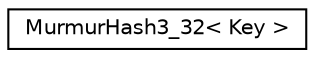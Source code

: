 digraph "Graphical Class Hierarchy"
{
  edge [fontname="Helvetica",fontsize="10",labelfontname="Helvetica",labelfontsize="10"];
  node [fontname="Helvetica",fontsize="10",shape=record];
  rankdir="LR";
  Node0 [label="MurmurHash3_32\< Key \>",height=0.2,width=0.4,color="black", fillcolor="white", style="filled",URL="$structMurmurHash3__32.html"];
}
